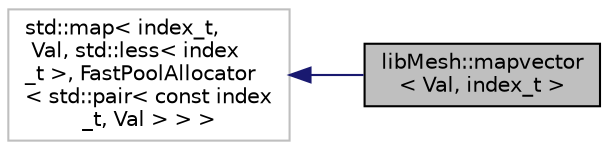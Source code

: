 digraph "libMesh::mapvector&lt; Val, index_t &gt;"
{
 // INTERACTIVE_SVG=YES
  edge [fontname="Helvetica",fontsize="10",labelfontname="Helvetica",labelfontsize="10"];
  node [fontname="Helvetica",fontsize="10",shape=record];
  rankdir="LR";
  Node1 [label="libMesh::mapvector\l\< Val, index_t \>",height=0.2,width=0.4,color="black", fillcolor="grey75", style="filled" fontcolor="black"];
  Node2 -> Node1 [dir="back",color="midnightblue",fontsize="10",style="solid",fontname="Helvetica"];
  Node2 [label="std::map\< index_t,\l Val, std::less\< index\l_t \>, FastPoolAllocator\l\< std::pair\< const index\l_t, Val \> \> \>",height=0.2,width=0.4,color="grey75", fillcolor="white", style="filled"];
}
